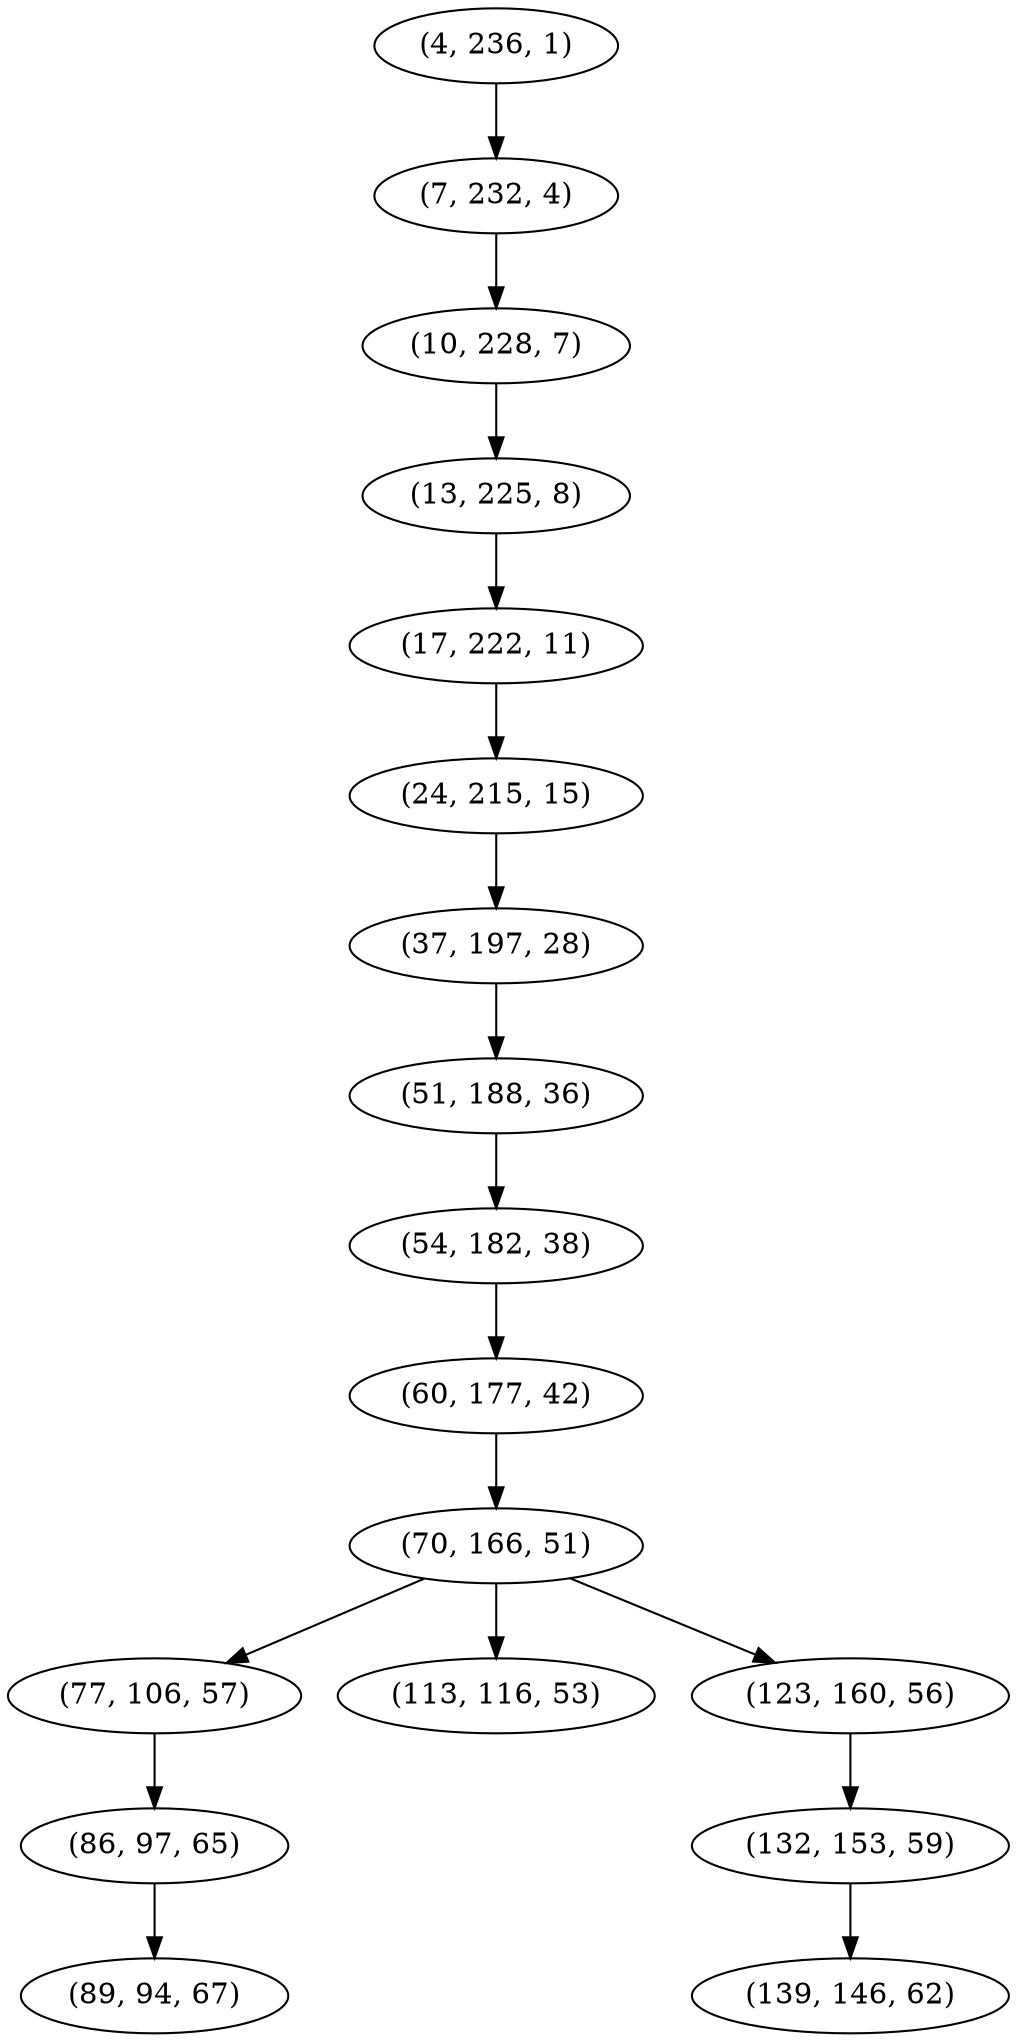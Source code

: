 digraph tree {
    "(4, 236, 1)";
    "(7, 232, 4)";
    "(10, 228, 7)";
    "(13, 225, 8)";
    "(17, 222, 11)";
    "(24, 215, 15)";
    "(37, 197, 28)";
    "(51, 188, 36)";
    "(54, 182, 38)";
    "(60, 177, 42)";
    "(70, 166, 51)";
    "(77, 106, 57)";
    "(86, 97, 65)";
    "(89, 94, 67)";
    "(113, 116, 53)";
    "(123, 160, 56)";
    "(132, 153, 59)";
    "(139, 146, 62)";
    "(4, 236, 1)" -> "(7, 232, 4)";
    "(7, 232, 4)" -> "(10, 228, 7)";
    "(10, 228, 7)" -> "(13, 225, 8)";
    "(13, 225, 8)" -> "(17, 222, 11)";
    "(17, 222, 11)" -> "(24, 215, 15)";
    "(24, 215, 15)" -> "(37, 197, 28)";
    "(37, 197, 28)" -> "(51, 188, 36)";
    "(51, 188, 36)" -> "(54, 182, 38)";
    "(54, 182, 38)" -> "(60, 177, 42)";
    "(60, 177, 42)" -> "(70, 166, 51)";
    "(70, 166, 51)" -> "(77, 106, 57)";
    "(70, 166, 51)" -> "(113, 116, 53)";
    "(70, 166, 51)" -> "(123, 160, 56)";
    "(77, 106, 57)" -> "(86, 97, 65)";
    "(86, 97, 65)" -> "(89, 94, 67)";
    "(123, 160, 56)" -> "(132, 153, 59)";
    "(132, 153, 59)" -> "(139, 146, 62)";
}
